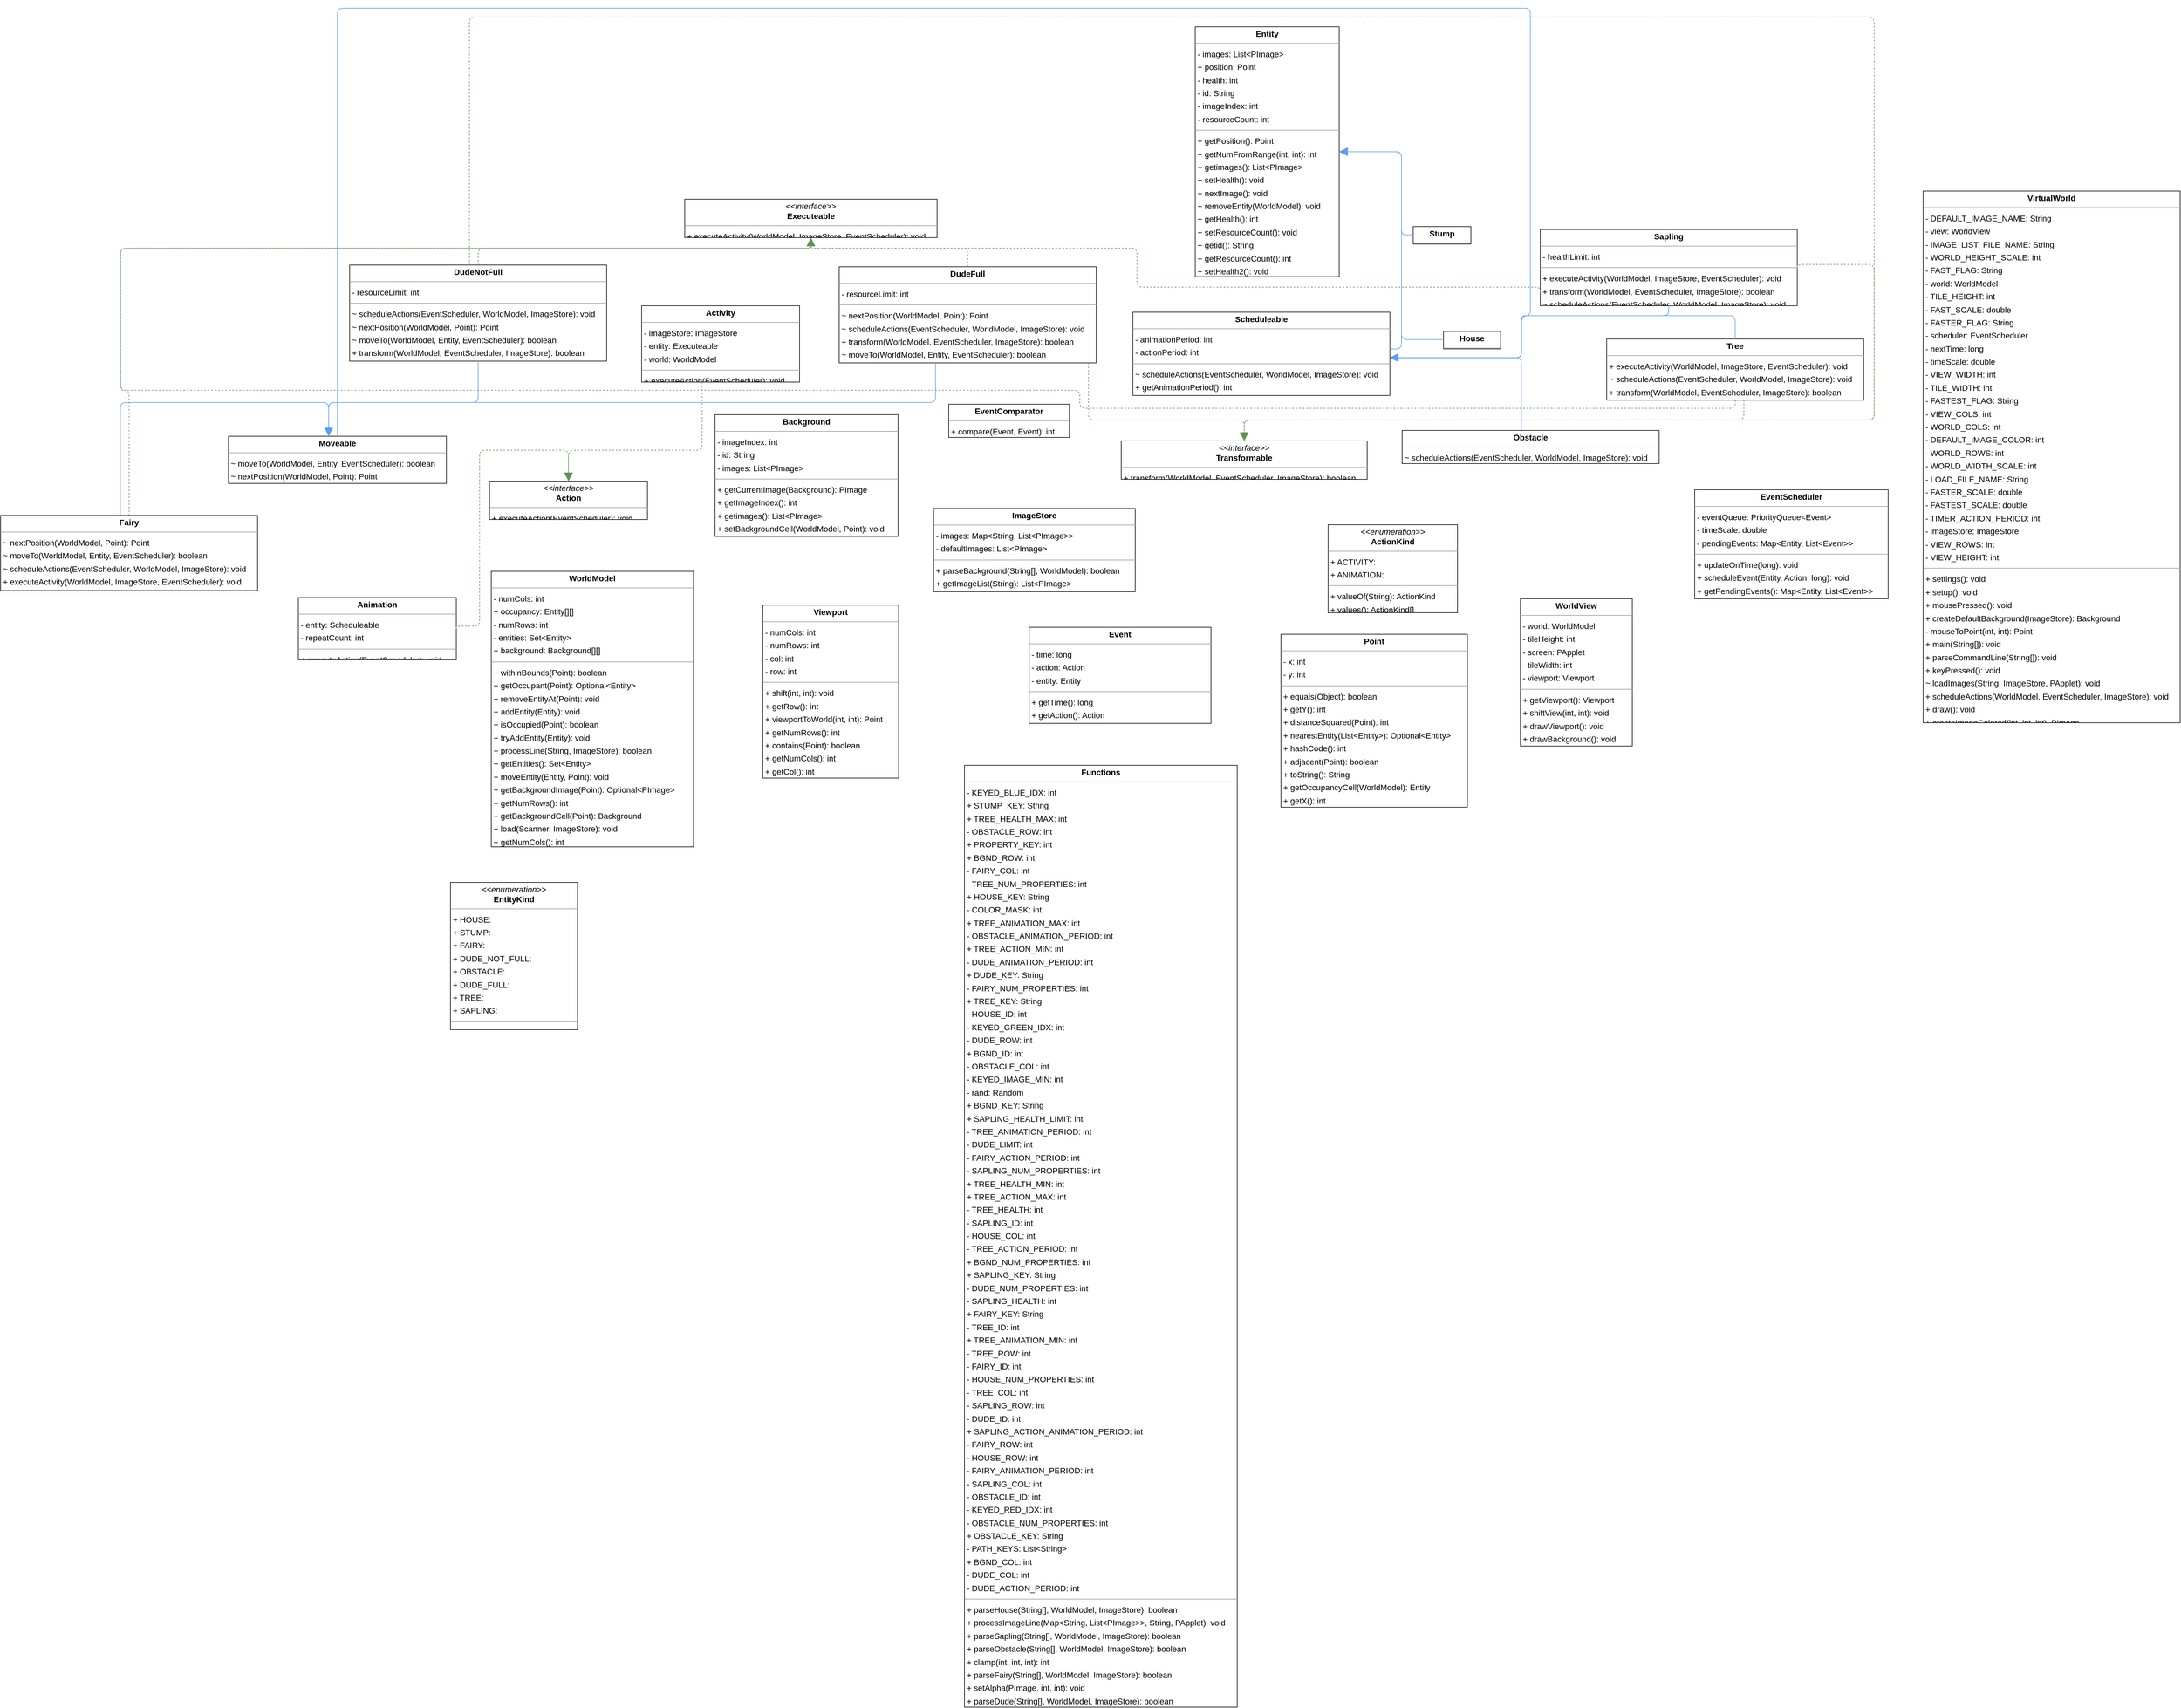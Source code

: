 <mxGraphModel dx="0" dy="0" grid="1" gridSize="10" guides="1" tooltips="1" connect="1" arrows="1" fold="1" page="0" pageScale="1" background="none" math="0" shadow="0">
  <root>
    <mxCell id="0" />
    <mxCell id="1" parent="0" />
    <mxCell id="node19" parent="1" vertex="1" value="&lt;p style=&quot;margin:0px;margin-top:4px;text-align:center;&quot;&gt;&lt;i&gt;&amp;lt;&amp;lt;interface&amp;gt;&amp;gt;&lt;/i&gt;&lt;br/&gt;&lt;b&gt;Action&lt;/b&gt;&lt;/p&gt;&lt;hr size=&quot;1&quot;/&gt;&lt;p style=&quot;margin:0 0 0 4px;line-height:1.6;&quot;&gt;+ executeAction(EventScheduler): void&lt;/p&gt;" style="verticalAlign=top;align=left;overflow=fill;fontSize=14;fontFamily=Helvetica;html=1;rounded=0;shadow=0;comic=0;labelBackgroundColor=none;strokeWidth=1;">
      <mxGeometry x="749" y="766" width="271" height="66" as="geometry" />
    </mxCell>
    <mxCell id="node6" parent="1" vertex="1" value="&lt;p style=&quot;margin:0px;margin-top:4px;text-align:center;&quot;&gt;&lt;i&gt;&amp;lt;&amp;lt;enumeration&amp;gt;&amp;gt;&lt;/i&gt;&lt;br/&gt;&lt;b&gt;ActionKind&lt;/b&gt;&lt;/p&gt;&lt;hr size=&quot;1&quot;/&gt;&lt;p style=&quot;margin:0 0 0 4px;line-height:1.6;&quot;&gt;+ ACTIVITY: &lt;br/&gt;+ ANIMATION: &lt;/p&gt;&lt;hr size=&quot;1&quot;/&gt;&lt;p style=&quot;margin:0 0 0 4px;line-height:1.6;&quot;&gt;+ valueOf(String): ActionKind&lt;br/&gt;+ values(): ActionKind[]&lt;/p&gt;" style="verticalAlign=top;align=left;overflow=fill;fontSize=14;fontFamily=Helvetica;html=1;rounded=0;shadow=0;comic=0;labelBackgroundColor=none;strokeWidth=1;">
      <mxGeometry x="2188" y="841" width="222" height="151" as="geometry" />
    </mxCell>
    <mxCell id="node24" parent="1" vertex="1" value="&lt;p style=&quot;margin:0px;margin-top:4px;text-align:center;&quot;&gt;&lt;b&gt;Activity&lt;/b&gt;&lt;/p&gt;&lt;hr size=&quot;1&quot;/&gt;&lt;p style=&quot;margin:0 0 0 4px;line-height:1.6;&quot;&gt;- imageStore: ImageStore&lt;br/&gt;- entity: Executeable&lt;br/&gt;- world: WorldModel&lt;/p&gt;&lt;hr size=&quot;1&quot;/&gt;&lt;p style=&quot;margin:0 0 0 4px;line-height:1.6;&quot;&gt;+ executeAction(EventScheduler): void&lt;/p&gt;" style="verticalAlign=top;align=left;overflow=fill;fontSize=14;fontFamily=Helvetica;html=1;rounded=0;shadow=0;comic=0;labelBackgroundColor=none;strokeWidth=1;">
      <mxGeometry x="1010" y="465" width="271" height="131" as="geometry" />
    </mxCell>
    <mxCell id="node21" parent="1" vertex="1" value="&lt;p style=&quot;margin:0px;margin-top:4px;text-align:center;&quot;&gt;&lt;b&gt;Animation&lt;/b&gt;&lt;/p&gt;&lt;hr size=&quot;1&quot;/&gt;&lt;p style=&quot;margin:0 0 0 4px;line-height:1.6;&quot;&gt;- entity: Scheduleable&lt;br/&gt;- repeatCount: int&lt;/p&gt;&lt;hr size=&quot;1&quot;/&gt;&lt;p style=&quot;margin:0 0 0 4px;line-height:1.6;&quot;&gt;+ executeAction(EventScheduler): void&lt;/p&gt;" style="verticalAlign=top;align=left;overflow=fill;fontSize=14;fontFamily=Helvetica;html=1;rounded=0;shadow=0;comic=0;labelBackgroundColor=none;strokeWidth=1;">
      <mxGeometry x="421" y="966" width="271" height="107" as="geometry" />
    </mxCell>
    <mxCell id="node2" parent="1" vertex="1" value="&lt;p style=&quot;margin:0px;margin-top:4px;text-align:center;&quot;&gt;&lt;b&gt;Background&lt;/b&gt;&lt;/p&gt;&lt;hr size=&quot;1&quot;/&gt;&lt;p style=&quot;margin:0 0 0 4px;line-height:1.6;&quot;&gt;- imageIndex: int&lt;br/&gt;- id: String&lt;br/&gt;- images: List&amp;lt;PImage&amp;gt;&lt;/p&gt;&lt;hr size=&quot;1&quot;/&gt;&lt;p style=&quot;margin:0 0 0 4px;line-height:1.6;&quot;&gt;+ getCurrentImage(Background): PImage&lt;br/&gt;+ getImageIndex(): int&lt;br/&gt;+ getimages(): List&amp;lt;PImage&amp;gt;&lt;br/&gt;+ setBackgroundCell(WorldModel, Point): void&lt;br/&gt;+ setBackground(WorldModel, Point): void&lt;/p&gt;" style="verticalAlign=top;align=left;overflow=fill;fontSize=14;fontFamily=Helvetica;html=1;rounded=0;shadow=0;comic=0;labelBackgroundColor=none;strokeWidth=1;">
      <mxGeometry x="1136" y="652" width="314" height="209" as="geometry" />
    </mxCell>
    <mxCell id="node13" parent="1" vertex="1" value="&lt;p style=&quot;margin:0px;margin-top:4px;text-align:center;&quot;&gt;&lt;b&gt;DudeFull&lt;/b&gt;&lt;/p&gt;&lt;hr size=&quot;1&quot;/&gt;&lt;p style=&quot;margin:0 0 0 4px;line-height:1.6;&quot;&gt;- resourceLimit: int&lt;/p&gt;&lt;hr size=&quot;1&quot;/&gt;&lt;p style=&quot;margin:0 0 0 4px;line-height:1.6;&quot;&gt;~ nextPosition(WorldModel, Point): Point&lt;br/&gt;~ scheduleActions(EventScheduler, WorldModel, ImageStore): void&lt;br/&gt;+ transform(WorldModel, EventScheduler, ImageStore): boolean&lt;br/&gt;~ moveTo(WorldModel, Entity, EventScheduler): boolean&lt;br/&gt;+ executeActivity(WorldModel, ImageStore, EventScheduler): void&lt;/p&gt;" style="verticalAlign=top;align=left;overflow=fill;fontSize=14;fontFamily=Helvetica;html=1;rounded=0;shadow=0;comic=0;labelBackgroundColor=none;strokeWidth=1;">
      <mxGeometry x="1349" y="398" width="441" height="165" as="geometry" />
    </mxCell>
    <mxCell id="node14" parent="1" vertex="1" value="&lt;p style=&quot;margin:0px;margin-top:4px;text-align:center;&quot;&gt;&lt;b&gt;DudeNotFull&lt;/b&gt;&lt;/p&gt;&lt;hr size=&quot;1&quot;/&gt;&lt;p style=&quot;margin:0 0 0 4px;line-height:1.6;&quot;&gt;- resourceLimit: int&lt;/p&gt;&lt;hr size=&quot;1&quot;/&gt;&lt;p style=&quot;margin:0 0 0 4px;line-height:1.6;&quot;&gt;~ scheduleActions(EventScheduler, WorldModel, ImageStore): void&lt;br/&gt;~ nextPosition(WorldModel, Point): Point&lt;br/&gt;~ moveTo(WorldModel, Entity, EventScheduler): boolean&lt;br/&gt;+ transform(WorldModel, EventScheduler, ImageStore): boolean&lt;br/&gt;+ executeActivity(WorldModel, ImageStore, EventScheduler): void&lt;/p&gt;" style="verticalAlign=top;align=left;overflow=fill;fontSize=14;fontFamily=Helvetica;html=1;rounded=0;shadow=0;comic=0;labelBackgroundColor=none;strokeWidth=1;">
      <mxGeometry x="509" y="395" width="441" height="165" as="geometry" />
    </mxCell>
    <mxCell id="node25" parent="1" vertex="1" value="&lt;p style=&quot;margin:0px;margin-top:4px;text-align:center;&quot;&gt;&lt;b&gt;Entity&lt;/b&gt;&lt;/p&gt;&lt;hr size=&quot;1&quot;/&gt;&lt;p style=&quot;margin:0 0 0 4px;line-height:1.6;&quot;&gt;- images: List&amp;lt;PImage&amp;gt;&lt;br/&gt;+ position: Point&lt;br/&gt;- health: int&lt;br/&gt;- id: String&lt;br/&gt;- imageIndex: int&lt;br/&gt;- resourceCount: int&lt;/p&gt;&lt;hr size=&quot;1&quot;/&gt;&lt;p style=&quot;margin:0 0 0 4px;line-height:1.6;&quot;&gt;+ getPosition(): Point&lt;br/&gt;+ getNumFromRange(int, int): int&lt;br/&gt;+ getimages(): List&amp;lt;PImage&amp;gt;&lt;br/&gt;+ setHealth(): void&lt;br/&gt;+ nextImage(): void&lt;br/&gt;+ removeEntity(WorldModel): void&lt;br/&gt;+ getHealth(): int&lt;br/&gt;+ setResourceCount(): void&lt;br/&gt;+ getid(): String&lt;br/&gt;+ getResourceCount(): int&lt;br/&gt;+ setHealth2(): void&lt;br/&gt;+ getCurrentImage(Entity): PImage&lt;/p&gt;" style="verticalAlign=top;align=left;overflow=fill;fontSize=14;fontFamily=Helvetica;html=1;rounded=0;shadow=0;comic=0;labelBackgroundColor=none;strokeWidth=1;">
      <mxGeometry x="1960" y="-14" width="247" height="429" as="geometry" />
    </mxCell>
    <mxCell id="node16" parent="1" vertex="1" value="&lt;p style=&quot;margin:0px;margin-top:4px;text-align:center;&quot;&gt;&lt;i&gt;&amp;lt;&amp;lt;enumeration&amp;gt;&amp;gt;&lt;/i&gt;&lt;br/&gt;&lt;b&gt;EntityKind&lt;/b&gt;&lt;/p&gt;&lt;hr size=&quot;1&quot;/&gt;&lt;p style=&quot;margin:0 0 0 4px;line-height:1.6;&quot;&gt;+ HOUSE: &lt;br/&gt;+ STUMP: &lt;br/&gt;+ FAIRY: &lt;br/&gt;+ DUDE_NOT_FULL: &lt;br/&gt;+ OBSTACLE: &lt;br/&gt;+ DUDE_FULL: &lt;br/&gt;+ TREE: &lt;br/&gt;+ SAPLING: &lt;/p&gt;&lt;hr size=&quot;1&quot;/&gt;&lt;p style=&quot;margin:0 0 0 4px;line-height:1.6;&quot;&gt;+ values(): EntityKind[]&lt;br/&gt;+ valueOf(String): EntityKind&lt;/p&gt;" style="verticalAlign=top;align=left;overflow=fill;fontSize=14;fontFamily=Helvetica;html=1;rounded=0;shadow=0;comic=0;labelBackgroundColor=none;strokeWidth=1;">
      <mxGeometry x="682" y="1455" width="218" height="253" as="geometry" />
    </mxCell>
    <mxCell id="node11" parent="1" vertex="1" value="&lt;p style=&quot;margin:0px;margin-top:4px;text-align:center;&quot;&gt;&lt;b&gt;Event&lt;/b&gt;&lt;/p&gt;&lt;hr size=&quot;1&quot;/&gt;&lt;p style=&quot;margin:0 0 0 4px;line-height:1.6;&quot;&gt;- time: long&lt;br/&gt;- action: Action&lt;br/&gt;- entity: Entity&lt;/p&gt;&lt;hr size=&quot;1&quot;/&gt;&lt;p style=&quot;margin:0 0 0 4px;line-height:1.6;&quot;&gt;+ getTime(): long&lt;br/&gt;+ getAction(): Action&lt;br/&gt;+ removePendingEvent(EventScheduler): void&lt;/p&gt;" style="verticalAlign=top;align=left;overflow=fill;fontSize=14;fontFamily=Helvetica;html=1;rounded=0;shadow=0;comic=0;labelBackgroundColor=none;strokeWidth=1;">
      <mxGeometry x="1675" y="1017" width="312" height="165" as="geometry" />
    </mxCell>
    <mxCell id="node26" parent="1" vertex="1" value="&lt;p style=&quot;margin:0px;margin-top:4px;text-align:center;&quot;&gt;&lt;b&gt;EventComparator&lt;/b&gt;&lt;/p&gt;&lt;hr size=&quot;1&quot;/&gt;&lt;p style=&quot;margin:0 0 0 4px;line-height:1.6;&quot;&gt;+ compare(Event, Event): int&lt;/p&gt;" style="verticalAlign=top;align=left;overflow=fill;fontSize=14;fontFamily=Helvetica;html=1;rounded=0;shadow=0;comic=0;labelBackgroundColor=none;strokeWidth=1;">
      <mxGeometry x="1537" y="634" width="207" height="57" as="geometry" />
    </mxCell>
    <mxCell id="node15" parent="1" vertex="1" value="&lt;p style=&quot;margin:0px;margin-top:4px;text-align:center;&quot;&gt;&lt;b&gt;EventScheduler&lt;/b&gt;&lt;/p&gt;&lt;hr size=&quot;1&quot;/&gt;&lt;p style=&quot;margin:0 0 0 4px;line-height:1.6;&quot;&gt;- eventQueue: PriorityQueue&amp;lt;Event&amp;gt;&lt;br/&gt;- timeScale: double&lt;br/&gt;- pendingEvents: Map&amp;lt;Entity, List&amp;lt;Event&amp;gt;&amp;gt;&lt;/p&gt;&lt;hr size=&quot;1&quot;/&gt;&lt;p style=&quot;margin:0 0 0 4px;line-height:1.6;&quot;&gt;+ updateOnTime(long): void&lt;br/&gt;+ scheduleEvent(Entity, Action, long): void&lt;br/&gt;+ getPendingEvents(): Map&amp;lt;Entity, List&amp;lt;Event&amp;gt;&amp;gt;&lt;br/&gt;+ unscheduleAllEvents(Entity): void&lt;/p&gt;" style="verticalAlign=top;align=left;overflow=fill;fontSize=14;fontFamily=Helvetica;html=1;rounded=0;shadow=0;comic=0;labelBackgroundColor=none;strokeWidth=1;">
      <mxGeometry x="2817" y="781" width="332" height="187" as="geometry" />
    </mxCell>
    <mxCell id="node5" parent="1" vertex="1" value="&lt;p style=&quot;margin:0px;margin-top:4px;text-align:center;&quot;&gt;&lt;i&gt;&amp;lt;&amp;lt;interface&amp;gt;&amp;gt;&lt;/i&gt;&lt;br/&gt;&lt;b&gt;Executeable&lt;/b&gt;&lt;/p&gt;&lt;hr size=&quot;1&quot;/&gt;&lt;p style=&quot;margin:0 0 0 4px;line-height:1.6;&quot;&gt;+ executeActivity(WorldModel, ImageStore, EventScheduler): void&lt;/p&gt;" style="verticalAlign=top;align=left;overflow=fill;fontSize=14;fontFamily=Helvetica;html=1;rounded=0;shadow=0;comic=0;labelBackgroundColor=none;strokeWidth=1;">
      <mxGeometry x="1084" y="282" width="433" height="66" as="geometry" />
    </mxCell>
    <mxCell id="node1" parent="1" vertex="1" value="&lt;p style=&quot;margin:0px;margin-top:4px;text-align:center;&quot;&gt;&lt;b&gt;Fairy&lt;/b&gt;&lt;/p&gt;&lt;hr size=&quot;1&quot;/&gt;&lt;p style=&quot;margin:0 0 0 4px;line-height:1.6;&quot;&gt;~ nextPosition(WorldModel, Point): Point&lt;br/&gt;~ moveTo(WorldModel, Entity, EventScheduler): boolean&lt;br/&gt;~ scheduleActions(EventScheduler, WorldModel, ImageStore): void&lt;br/&gt;+ executeActivity(WorldModel, ImageStore, EventScheduler): void&lt;/p&gt;" style="verticalAlign=top;align=left;overflow=fill;fontSize=14;fontFamily=Helvetica;html=1;rounded=0;shadow=0;comic=0;labelBackgroundColor=none;strokeWidth=1;">
      <mxGeometry x="-90" y="825" width="441" height="129" as="geometry" />
    </mxCell>
    <mxCell id="node23" parent="1" vertex="1" value="&lt;p style=&quot;margin:0px;margin-top:4px;text-align:center;&quot;&gt;&lt;b&gt;Functions&lt;/b&gt;&lt;/p&gt;&lt;hr size=&quot;1&quot;/&gt;&lt;p style=&quot;margin:0 0 0 4px;line-height:1.6;&quot;&gt;- KEYED_BLUE_IDX: int&lt;br/&gt;+ STUMP_KEY: String&lt;br/&gt;+ TREE_HEALTH_MAX: int&lt;br/&gt;- OBSTACLE_ROW: int&lt;br/&gt;+ PROPERTY_KEY: int&lt;br/&gt;+ BGND_ROW: int&lt;br/&gt;- FAIRY_COL: int&lt;br/&gt;- TREE_NUM_PROPERTIES: int&lt;br/&gt;+ HOUSE_KEY: String&lt;br/&gt;- COLOR_MASK: int&lt;br/&gt;+ TREE_ANIMATION_MAX: int&lt;br/&gt;- OBSTACLE_ANIMATION_PERIOD: int&lt;br/&gt;+ TREE_ACTION_MIN: int&lt;br/&gt;- DUDE_ANIMATION_PERIOD: int&lt;br/&gt;+ DUDE_KEY: String&lt;br/&gt;- FAIRY_NUM_PROPERTIES: int&lt;br/&gt;+ TREE_KEY: String&lt;br/&gt;- HOUSE_ID: int&lt;br/&gt;- KEYED_GREEN_IDX: int&lt;br/&gt;- DUDE_ROW: int&lt;br/&gt;+ BGND_ID: int&lt;br/&gt;- OBSTACLE_COL: int&lt;br/&gt;- KEYED_IMAGE_MIN: int&lt;br/&gt;- rand: Random&lt;br/&gt;+ BGND_KEY: String&lt;br/&gt;+ SAPLING_HEALTH_LIMIT: int&lt;br/&gt;- TREE_ANIMATION_PERIOD: int&lt;br/&gt;- DUDE_LIMIT: int&lt;br/&gt;- FAIRY_ACTION_PERIOD: int&lt;br/&gt;- SAPLING_NUM_PROPERTIES: int&lt;br/&gt;+ TREE_HEALTH_MIN: int&lt;br/&gt;+ TREE_ACTION_MAX: int&lt;br/&gt;- TREE_HEALTH: int&lt;br/&gt;- SAPLING_ID: int&lt;br/&gt;- HOUSE_COL: int&lt;br/&gt;- TREE_ACTION_PERIOD: int&lt;br/&gt;+ BGND_NUM_PROPERTIES: int&lt;br/&gt;+ SAPLING_KEY: String&lt;br/&gt;- DUDE_NUM_PROPERTIES: int&lt;br/&gt;- SAPLING_HEALTH: int&lt;br/&gt;+ FAIRY_KEY: String&lt;br/&gt;- TREE_ID: int&lt;br/&gt;+ TREE_ANIMATION_MIN: int&lt;br/&gt;- TREE_ROW: int&lt;br/&gt;- FAIRY_ID: int&lt;br/&gt;- HOUSE_NUM_PROPERTIES: int&lt;br/&gt;- TREE_COL: int&lt;br/&gt;- SAPLING_ROW: int&lt;br/&gt;- DUDE_ID: int&lt;br/&gt;+ SAPLING_ACTION_ANIMATION_PERIOD: int&lt;br/&gt;- FAIRY_ROW: int&lt;br/&gt;- HOUSE_ROW: int&lt;br/&gt;- FAIRY_ANIMATION_PERIOD: int&lt;br/&gt;- SAPLING_COL: int&lt;br/&gt;- OBSTACLE_ID: int&lt;br/&gt;- KEYED_RED_IDX: int&lt;br/&gt;- OBSTACLE_NUM_PROPERTIES: int&lt;br/&gt;+ OBSTACLE_KEY: String&lt;br/&gt;- PATH_KEYS: List&amp;lt;String&amp;gt;&lt;br/&gt;+ BGND_COL: int&lt;br/&gt;- DUDE_COL: int&lt;br/&gt;- DUDE_ACTION_PERIOD: int&lt;/p&gt;&lt;hr size=&quot;1&quot;/&gt;&lt;p style=&quot;margin:0 0 0 4px;line-height:1.6;&quot;&gt;+ parseHouse(String[], WorldModel, ImageStore): boolean&lt;br/&gt;+ processImageLine(Map&amp;lt;String, List&amp;lt;PImage&amp;gt;&amp;gt;, String, PApplet): void&lt;br/&gt;+ parseSapling(String[], WorldModel, ImageStore): boolean&lt;br/&gt;+ parseObstacle(String[], WorldModel, ImageStore): boolean&lt;br/&gt;+ clamp(int, int, int): int&lt;br/&gt;+ parseFairy(String[], WorldModel, ImageStore): boolean&lt;br/&gt;+ setAlpha(PImage, int, int): void&lt;br/&gt;+ parseDude(String[], WorldModel, ImageStore): boolean&lt;br/&gt;+ getImages(Map&amp;lt;String, List&amp;lt;PImage&amp;gt;&amp;gt;, String): List&amp;lt;PImage&amp;gt;&lt;br/&gt;+ parseTree(String[], WorldModel, ImageStore): boolean&lt;/p&gt;" style="verticalAlign=top;align=left;overflow=fill;fontSize=14;fontFamily=Helvetica;html=1;rounded=0;shadow=0;comic=0;labelBackgroundColor=none;strokeWidth=1;">
      <mxGeometry x="1564" y="1254" width="468" height="1617" as="geometry" />
    </mxCell>
    <mxCell id="node9" parent="1" vertex="1" value="&lt;p style=&quot;margin:0px;margin-top:4px;text-align:center;&quot;&gt;&lt;b&gt;House&lt;/b&gt;&lt;/p&gt;&lt;hr size=&quot;1&quot;/&gt;" style="verticalAlign=top;align=left;overflow=fill;fontSize=14;fontFamily=Helvetica;html=1;rounded=0;shadow=0;comic=0;labelBackgroundColor=none;strokeWidth=1;">
      <mxGeometry x="2386" y="509" width="98" height="30" as="geometry" />
    </mxCell>
    <mxCell id="node3" parent="1" vertex="1" value="&lt;p style=&quot;margin:0px;margin-top:4px;text-align:center;&quot;&gt;&lt;b&gt;ImageStore&lt;/b&gt;&lt;/p&gt;&lt;hr size=&quot;1&quot;/&gt;&lt;p style=&quot;margin:0 0 0 4px;line-height:1.6;&quot;&gt;- images: Map&amp;lt;String, List&amp;lt;PImage&amp;gt;&amp;gt;&lt;br/&gt;- defaultImages: List&amp;lt;PImage&amp;gt;&lt;/p&gt;&lt;hr size=&quot;1&quot;/&gt;&lt;p style=&quot;margin:0 0 0 4px;line-height:1.6;&quot;&gt;+ parseBackground(String[], WorldModel): boolean&lt;br/&gt;+ getImageList(String): List&amp;lt;PImage&amp;gt;&lt;br/&gt;+ loadImages(Scanner, PApplet): void&lt;/p&gt;" style="verticalAlign=top;align=left;overflow=fill;fontSize=14;fontFamily=Helvetica;html=1;rounded=0;shadow=0;comic=0;labelBackgroundColor=none;strokeWidth=1;">
      <mxGeometry x="1511" y="813" width="346" height="143" as="geometry" />
    </mxCell>
    <mxCell id="node18" parent="1" vertex="1" value="&lt;p style=&quot;margin:0px;margin-top:4px;text-align:center;&quot;&gt;&lt;b&gt;Moveable&lt;/b&gt;&lt;/p&gt;&lt;hr size=&quot;1&quot;/&gt;&lt;p style=&quot;margin:0 0 0 4px;line-height:1.6;&quot;&gt;~ moveTo(WorldModel, Entity, EventScheduler): boolean&lt;br/&gt;~ nextPosition(WorldModel, Point): Point&lt;/p&gt;" style="verticalAlign=top;align=left;overflow=fill;fontSize=14;fontFamily=Helvetica;html=1;rounded=0;shadow=0;comic=0;labelBackgroundColor=none;strokeWidth=1;">
      <mxGeometry x="301" y="689" width="374" height="81" as="geometry" />
    </mxCell>
    <mxCell id="node0" parent="1" vertex="1" value="&lt;p style=&quot;margin:0px;margin-top:4px;text-align:center;&quot;&gt;&lt;b&gt;Obstacle&lt;/b&gt;&lt;/p&gt;&lt;hr size=&quot;1&quot;/&gt;&lt;p style=&quot;margin:0 0 0 4px;line-height:1.6;&quot;&gt;~ scheduleActions(EventScheduler, WorldModel, ImageStore): void&lt;/p&gt;" style="verticalAlign=top;align=left;overflow=fill;fontSize=14;fontFamily=Helvetica;html=1;rounded=0;shadow=0;comic=0;labelBackgroundColor=none;strokeWidth=1;">
      <mxGeometry x="2315" y="679" width="441" height="57" as="geometry" />
    </mxCell>
    <mxCell id="node4" parent="1" vertex="1" value="&lt;p style=&quot;margin:0px;margin-top:4px;text-align:center;&quot;&gt;&lt;b&gt;Point&lt;/b&gt;&lt;/p&gt;&lt;hr size=&quot;1&quot;/&gt;&lt;p style=&quot;margin:0 0 0 4px;line-height:1.6;&quot;&gt;- x: int&lt;br/&gt;- y: int&lt;/p&gt;&lt;hr size=&quot;1&quot;/&gt;&lt;p style=&quot;margin:0 0 0 4px;line-height:1.6;&quot;&gt;+ equals(Object): boolean&lt;br/&gt;+ getY(): int&lt;br/&gt;+ distanceSquared(Point): int&lt;br/&gt;+ nearestEntity(List&amp;lt;Entity&amp;gt;): Optional&amp;lt;Entity&amp;gt;&lt;br/&gt;+ hashCode(): int&lt;br/&gt;+ adjacent(Point): boolean&lt;br/&gt;+ toString(): String&lt;br/&gt;+ getOccupancyCell(WorldModel): Entity&lt;br/&gt;+ getX(): int&lt;br/&gt;+ setOccupancyCell(WorldModel, Entity): void&lt;/p&gt;" style="verticalAlign=top;align=left;overflow=fill;fontSize=14;fontFamily=Helvetica;html=1;rounded=0;shadow=0;comic=0;labelBackgroundColor=none;strokeWidth=1;">
      <mxGeometry x="2107" y="1029" width="320" height="297" as="geometry" />
    </mxCell>
    <mxCell id="node10" parent="1" vertex="1" value="&lt;p style=&quot;margin:0px;margin-top:4px;text-align:center;&quot;&gt;&lt;b&gt;Sapling&lt;/b&gt;&lt;/p&gt;&lt;hr size=&quot;1&quot;/&gt;&lt;p style=&quot;margin:0 0 0 4px;line-height:1.6;&quot;&gt;- healthLimit: int&lt;/p&gt;&lt;hr size=&quot;1&quot;/&gt;&lt;p style=&quot;margin:0 0 0 4px;line-height:1.6;&quot;&gt;+ executeActivity(WorldModel, ImageStore, EventScheduler): void&lt;br/&gt;+ transform(WorldModel, EventScheduler, ImageStore): boolean&lt;br/&gt;~ scheduleActions(EventScheduler, WorldModel, ImageStore): void&lt;/p&gt;" style="verticalAlign=top;align=left;overflow=fill;fontSize=14;fontFamily=Helvetica;html=1;rounded=0;shadow=0;comic=0;labelBackgroundColor=none;strokeWidth=1;">
      <mxGeometry x="2552" y="334" width="441" height="131" as="geometry" />
    </mxCell>
    <mxCell id="node12" parent="1" vertex="1" value="&lt;p style=&quot;margin:0px;margin-top:4px;text-align:center;&quot;&gt;&lt;b&gt;Scheduleable&lt;/b&gt;&lt;/p&gt;&lt;hr size=&quot;1&quot;/&gt;&lt;p style=&quot;margin:0 0 0 4px;line-height:1.6;&quot;&gt;- animationPeriod: int&lt;br/&gt;- actionPeriod: int&lt;/p&gt;&lt;hr size=&quot;1&quot;/&gt;&lt;p style=&quot;margin:0 0 0 4px;line-height:1.6;&quot;&gt;~ scheduleActions(EventScheduler, WorldModel, ImageStore): void&lt;br/&gt;+ getAnimationPeriod(): int&lt;br/&gt;+ getActionPeriod(): int&lt;/p&gt;" style="verticalAlign=top;align=left;overflow=fill;fontSize=14;fontFamily=Helvetica;html=1;rounded=0;shadow=0;comic=0;labelBackgroundColor=none;strokeWidth=1;">
      <mxGeometry x="1853" y="476" width="441" height="143" as="geometry" />
    </mxCell>
    <mxCell id="node8" parent="1" vertex="1" value="&lt;p style=&quot;margin:0px;margin-top:4px;text-align:center;&quot;&gt;&lt;b&gt;Stump&lt;/b&gt;&lt;/p&gt;&lt;hr size=&quot;1&quot;/&gt;" style="verticalAlign=top;align=left;overflow=fill;fontSize=14;fontFamily=Helvetica;html=1;rounded=0;shadow=0;comic=0;labelBackgroundColor=none;strokeWidth=1;">
      <mxGeometry x="2334" y="329" width="99" height="30" as="geometry" />
    </mxCell>
    <mxCell id="node7" parent="1" vertex="1" value="&lt;p style=&quot;margin:0px;margin-top:4px;text-align:center;&quot;&gt;&lt;i&gt;&amp;lt;&amp;lt;interface&amp;gt;&amp;gt;&lt;/i&gt;&lt;br/&gt;&lt;b&gt;Transformable&lt;/b&gt;&lt;/p&gt;&lt;hr size=&quot;1&quot;/&gt;&lt;p style=&quot;margin:0 0 0 4px;line-height:1.6;&quot;&gt;+ transform(WorldModel, EventScheduler, ImageStore): boolean&lt;/p&gt;" style="verticalAlign=top;align=left;overflow=fill;fontSize=14;fontFamily=Helvetica;html=1;rounded=0;shadow=0;comic=0;labelBackgroundColor=none;strokeWidth=1;">
      <mxGeometry x="1833" y="697" width="422" height="66" as="geometry" />
    </mxCell>
    <mxCell id="node22" parent="1" vertex="1" value="&lt;p style=&quot;margin:0px;margin-top:4px;text-align:center;&quot;&gt;&lt;b&gt;Tree&lt;/b&gt;&lt;/p&gt;&lt;hr size=&quot;1&quot;/&gt;&lt;p style=&quot;margin:0 0 0 4px;line-height:1.6;&quot;&gt;+ executeActivity(WorldModel, ImageStore, EventScheduler): void&lt;br/&gt;~ scheduleActions(EventScheduler, WorldModel, ImageStore): void&lt;br/&gt;+ transform(WorldModel, EventScheduler, ImageStore): boolean&lt;/p&gt;" style="verticalAlign=top;align=left;overflow=fill;fontSize=14;fontFamily=Helvetica;html=1;rounded=0;shadow=0;comic=0;labelBackgroundColor=none;strokeWidth=1;">
      <mxGeometry x="2666" y="522" width="441" height="105" as="geometry" />
    </mxCell>
    <mxCell id="node28" parent="1" vertex="1" value="&lt;p style=&quot;margin:0px;margin-top:4px;text-align:center;&quot;&gt;&lt;b&gt;Viewport&lt;/b&gt;&lt;/p&gt;&lt;hr size=&quot;1&quot;/&gt;&lt;p style=&quot;margin:0 0 0 4px;line-height:1.6;&quot;&gt;- numCols: int&lt;br/&gt;- numRows: int&lt;br/&gt;- col: int&lt;br/&gt;- row: int&lt;/p&gt;&lt;hr size=&quot;1&quot;/&gt;&lt;p style=&quot;margin:0 0 0 4px;line-height:1.6;&quot;&gt;+ shift(int, int): void&lt;br/&gt;+ getRow(): int&lt;br/&gt;+ viewportToWorld(int, int): Point&lt;br/&gt;+ getNumRows(): int&lt;br/&gt;+ contains(Point): boolean&lt;br/&gt;+ getNumCols(): int&lt;br/&gt;+ getCol(): int&lt;br/&gt;+ worldToViewport(int, int): Point&lt;/p&gt;" style="verticalAlign=top;align=left;overflow=fill;fontSize=14;fontFamily=Helvetica;html=1;rounded=0;shadow=0;comic=0;labelBackgroundColor=none;strokeWidth=1;">
      <mxGeometry x="1218" y="979" width="233" height="297" as="geometry" />
    </mxCell>
    <mxCell id="node17" parent="1" vertex="1" value="&lt;p style=&quot;margin:0px;margin-top:4px;text-align:center;&quot;&gt;&lt;b&gt;VirtualWorld&lt;/b&gt;&lt;/p&gt;&lt;hr size=&quot;1&quot;/&gt;&lt;p style=&quot;margin:0 0 0 4px;line-height:1.6;&quot;&gt;- DEFAULT_IMAGE_NAME: String&lt;br/&gt;- view: WorldView&lt;br/&gt;- IMAGE_LIST_FILE_NAME: String&lt;br/&gt;- WORLD_HEIGHT_SCALE: int&lt;br/&gt;- FAST_FLAG: String&lt;br/&gt;- world: WorldModel&lt;br/&gt;- TILE_HEIGHT: int&lt;br/&gt;- FAST_SCALE: double&lt;br/&gt;- FASTER_FLAG: String&lt;br/&gt;- scheduler: EventScheduler&lt;br/&gt;- nextTime: long&lt;br/&gt;- timeScale: double&lt;br/&gt;- VIEW_WIDTH: int&lt;br/&gt;- TILE_WIDTH: int&lt;br/&gt;- FASTEST_FLAG: String&lt;br/&gt;- VIEW_COLS: int&lt;br/&gt;- WORLD_COLS: int&lt;br/&gt;- DEFAULT_IMAGE_COLOR: int&lt;br/&gt;- WORLD_ROWS: int&lt;br/&gt;- WORLD_WIDTH_SCALE: int&lt;br/&gt;- LOAD_FILE_NAME: String&lt;br/&gt;- FASTER_SCALE: double&lt;br/&gt;- FASTEST_SCALE: double&lt;br/&gt;- TIMER_ACTION_PERIOD: int&lt;br/&gt;- imageStore: ImageStore&lt;br/&gt;- VIEW_ROWS: int&lt;br/&gt;- VIEW_HEIGHT: int&lt;/p&gt;&lt;hr size=&quot;1&quot;/&gt;&lt;p style=&quot;margin:0 0 0 4px;line-height:1.6;&quot;&gt;+ settings(): void&lt;br/&gt;+ setup(): void&lt;br/&gt;+ mousePressed(): void&lt;br/&gt;+ createDefaultBackground(ImageStore): Background&lt;br/&gt;- mouseToPoint(int, int): Point&lt;br/&gt;+ main(String[]): void&lt;br/&gt;+ parseCommandLine(String[]): void&lt;br/&gt;+ keyPressed(): void&lt;br/&gt;~ loadImages(String, ImageStore, PApplet): void&lt;br/&gt;+ scheduleActions(WorldModel, EventScheduler, ImageStore): void&lt;br/&gt;+ draw(): void&lt;br/&gt;+ createImageColored(int, int, int): PImage&lt;br/&gt;+ loadWorld(WorldModel, String, ImageStore): void&lt;/p&gt;" style="verticalAlign=top;align=left;overflow=fill;fontSize=14;fontFamily=Helvetica;html=1;rounded=0;shadow=0;comic=0;labelBackgroundColor=none;strokeWidth=1;">
      <mxGeometry x="3209" y="268" width="441" height="913" as="geometry" />
    </mxCell>
    <mxCell id="node20" parent="1" vertex="1" value="&lt;p style=&quot;margin:0px;margin-top:4px;text-align:center;&quot;&gt;&lt;b&gt;WorldModel&lt;/b&gt;&lt;/p&gt;&lt;hr size=&quot;1&quot;/&gt;&lt;p style=&quot;margin:0 0 0 4px;line-height:1.6;&quot;&gt;- numCols: int&lt;br/&gt;+ occupancy: Entity[][]&lt;br/&gt;- numRows: int&lt;br/&gt;- entities: Set&amp;lt;Entity&amp;gt;&lt;br/&gt;+ background: Background[][]&lt;/p&gt;&lt;hr size=&quot;1&quot;/&gt;&lt;p style=&quot;margin:0 0 0 4px;line-height:1.6;&quot;&gt;+ withinBounds(Point): boolean&lt;br/&gt;+ getOccupant(Point): Optional&amp;lt;Entity&amp;gt;&lt;br/&gt;+ removeEntityAt(Point): void&lt;br/&gt;+ addEntity(Entity): void&lt;br/&gt;+ isOccupied(Point): boolean&lt;br/&gt;+ tryAddEntity(Entity): void&lt;br/&gt;+ processLine(String, ImageStore): boolean&lt;br/&gt;+ getEntities(): Set&amp;lt;Entity&amp;gt;&lt;br/&gt;+ moveEntity(Entity, Point): void&lt;br/&gt;+ getBackgroundImage(Point): Optional&amp;lt;PImage&amp;gt;&lt;br/&gt;+ getNumRows(): int&lt;br/&gt;+ getBackgroundCell(Point): Background&lt;br/&gt;+ load(Scanner, ImageStore): void&lt;br/&gt;+ getNumCols(): int&lt;br/&gt;+ findNearest(Point, List&amp;lt;Class&amp;gt;): Optional&amp;lt;Entity&amp;gt;&lt;/p&gt;" style="verticalAlign=top;align=left;overflow=fill;fontSize=14;fontFamily=Helvetica;html=1;rounded=0;shadow=0;comic=0;labelBackgroundColor=none;strokeWidth=1;">
      <mxGeometry x="752" y="921" width="347" height="473" as="geometry" />
    </mxCell>
    <mxCell id="node27" parent="1" vertex="1" value="&lt;p style=&quot;margin:0px;margin-top:4px;text-align:center;&quot;&gt;&lt;b&gt;WorldView&lt;/b&gt;&lt;/p&gt;&lt;hr size=&quot;1&quot;/&gt;&lt;p style=&quot;margin:0 0 0 4px;line-height:1.6;&quot;&gt;- world: WorldModel&lt;br/&gt;- tileHeight: int&lt;br/&gt;- screen: PApplet&lt;br/&gt;- tileWidth: int&lt;br/&gt;- viewport: Viewport&lt;/p&gt;&lt;hr size=&quot;1&quot;/&gt;&lt;p style=&quot;margin:0 0 0 4px;line-height:1.6;&quot;&gt;+ getViewport(): Viewport&lt;br/&gt;+ shiftView(int, int): void&lt;br/&gt;+ drawViewport(): void&lt;br/&gt;+ drawBackground(): void&lt;br/&gt;+ drawEntities(): void&lt;/p&gt;" style="verticalAlign=top;align=left;overflow=fill;fontSize=14;fontFamily=Helvetica;html=1;rounded=0;shadow=0;comic=0;labelBackgroundColor=none;strokeWidth=1;">
      <mxGeometry x="2518" y="968" width="192" height="253" as="geometry" />
    </mxCell>
    <mxCell id="edge6" edge="1" value="" parent="1" source="node24" target="node19" style="html=1;rounded=1;edgeStyle=orthogonalEdgeStyle;dashed=1;startArrow=none;endArrow=block;endSize=12;strokeColor=#609350;exitX=0.383;exitY=1.000;exitDx=0;exitDy=0;entryX=0.500;entryY=0.000;entryDx=0;entryDy=0;">
      <mxGeometry width="50" height="50" relative="1" as="geometry">
        <Array as="points">
          <mxPoint x="1114" y="713" />
          <mxPoint x="885" y="713" />
        </Array>
      </mxGeometry>
    </mxCell>
    <mxCell id="edge13" edge="1" value="" parent="1" source="node21" target="node19" style="html=1;rounded=1;edgeStyle=orthogonalEdgeStyle;dashed=1;startArrow=none;endArrow=block;endSize=12;strokeColor=#609350;exitX=1.000;exitY=0.500;exitDx=0;exitDy=0;entryX=0.500;entryY=0.000;entryDx=0;entryDy=0;">
      <mxGeometry width="50" height="50" relative="1" as="geometry">
        <Array as="points">
          <mxPoint x="732" y="1015" />
          <mxPoint x="732" y="713" />
          <mxPoint x="885" y="713" />
        </Array>
      </mxGeometry>
    </mxCell>
    <mxCell id="edge20" edge="1" value="" parent="1" source="node13" target="node5" style="html=1;rounded=1;edgeStyle=orthogonalEdgeStyle;dashed=1;startArrow=none;endArrow=block;endSize=12;strokeColor=#609350;exitX=0.500;exitY=0.000;exitDx=0;exitDy=0;entryX=0.500;entryY=1.000;entryDx=0;entryDy=0;">
      <mxGeometry width="50" height="50" relative="1" as="geometry">
        <Array as="points">
          <mxPoint x="1570" y="366" />
          <mxPoint x="1301" y="366" />
        </Array>
      </mxGeometry>
    </mxCell>
    <mxCell id="edge14" edge="1" value="" parent="1" source="node13" target="node18" style="html=1;rounded=1;edgeStyle=orthogonalEdgeStyle;dashed=0;startArrow=none;endArrow=block;endSize=12;strokeColor=#589df6;exitX=0.375;exitY=1.000;exitDx=0;exitDy=0;entryX=0.460;entryY=0.000;entryDx=0;entryDy=0;">
      <mxGeometry width="50" height="50" relative="1" as="geometry">
        <Array as="points">
          <mxPoint x="1515" y="631" />
          <mxPoint x="473" y="631" />
        </Array>
      </mxGeometry>
    </mxCell>
    <mxCell id="edge10" edge="1" value="" parent="1" source="node13" target="node7" style="html=1;rounded=1;edgeStyle=orthogonalEdgeStyle;dashed=1;startArrow=none;endArrow=block;endSize=12;strokeColor=#609350;exitX=0.970;exitY=1.000;exitDx=0;exitDy=0;entryX=0.500;entryY=0.001;entryDx=0;entryDy=0;">
      <mxGeometry width="50" height="50" relative="1" as="geometry">
        <Array as="points">
          <mxPoint x="1777" y="661" />
          <mxPoint x="2044" y="661" />
        </Array>
      </mxGeometry>
    </mxCell>
    <mxCell id="edge5" edge="1" value="" parent="1" source="node14" target="node5" style="html=1;rounded=1;edgeStyle=orthogonalEdgeStyle;dashed=1;startArrow=none;endArrow=block;endSize=12;strokeColor=#609350;exitX=0.500;exitY=0.000;exitDx=0;exitDy=0;entryX=0.500;entryY=1.000;entryDx=0;entryDy=0;">
      <mxGeometry width="50" height="50" relative="1" as="geometry">
        <Array as="points">
          <mxPoint x="729" y="366" />
          <mxPoint x="1301" y="366" />
        </Array>
      </mxGeometry>
    </mxCell>
    <mxCell id="edge8" edge="1" value="" parent="1" source="node14" target="node18" style="html=1;rounded=1;edgeStyle=orthogonalEdgeStyle;dashed=0;startArrow=none;endArrow=block;endSize=12;strokeColor=#589df6;exitX=0.500;exitY=1.000;exitDx=0;exitDy=0;entryX=0.460;entryY=0.000;entryDx=0;entryDy=0;">
      <mxGeometry width="50" height="50" relative="1" as="geometry">
        <Array as="points">
          <mxPoint x="729" y="631" />
          <mxPoint x="473" y="631" />
        </Array>
      </mxGeometry>
    </mxCell>
    <mxCell id="edge0" edge="1" value="" parent="1" source="node14" target="node7" style="html=1;rounded=1;edgeStyle=orthogonalEdgeStyle;dashed=1;startArrow=none;endArrow=block;endSize=12;strokeColor=#609350;exitX=0.466;exitY=0.000;exitDx=0;exitDy=0;entryX=0.500;entryY=0.001;entryDx=0;entryDy=0;">
      <mxGeometry width="50" height="50" relative="1" as="geometry">
        <Array as="points">
          <mxPoint x="714" y="-31" />
          <mxPoint x="3125" y="-31" />
          <mxPoint x="3125" y="661" />
          <mxPoint x="2044" y="661" />
        </Array>
      </mxGeometry>
    </mxCell>
    <mxCell id="edge12" edge="1" value="" parent="1" source="node1" target="node5" style="html=1;rounded=1;edgeStyle=orthogonalEdgeStyle;dashed=1;startArrow=none;endArrow=block;endSize=12;strokeColor=#609350;exitX=0.500;exitY=0.000;exitDx=0;exitDy=0;entryX=0.500;entryY=1.000;entryDx=0;entryDy=0;">
      <mxGeometry width="50" height="50" relative="1" as="geometry">
        <Array as="points">
          <mxPoint x="131" y="610" />
          <mxPoint x="116" y="610" />
          <mxPoint x="116" y="366" />
          <mxPoint x="1301" y="366" />
        </Array>
      </mxGeometry>
    </mxCell>
    <mxCell id="edge18" edge="1" value="" parent="1" source="node1" target="node18" style="html=1;rounded=1;edgeStyle=orthogonalEdgeStyle;dashed=0;startArrow=none;endArrow=block;endSize=12;strokeColor=#589df6;exitX=0.466;exitY=0.000;exitDx=0;exitDy=0;entryX=0.460;entryY=0.000;entryDx=0;entryDy=0;">
      <mxGeometry width="50" height="50" relative="1" as="geometry">
        <Array as="points">
          <mxPoint x="116" y="631" />
          <mxPoint x="473" y="631" />
        </Array>
      </mxGeometry>
    </mxCell>
    <mxCell id="edge16" edge="1" value="" parent="1" source="node9" target="node25" style="html=1;rounded=1;edgeStyle=orthogonalEdgeStyle;dashed=0;startArrow=none;endArrow=block;endSize=12;strokeColor=#589df6;exitX=0.000;exitY=0.500;exitDx=0;exitDy=0;entryX=1.000;entryY=0.500;entryDx=0;entryDy=0;">
      <mxGeometry width="50" height="50" relative="1" as="geometry">
        <Array as="points">
          <mxPoint x="2314" y="523" />
          <mxPoint x="2314" y="201" />
        </Array>
      </mxGeometry>
    </mxCell>
    <mxCell id="edge9" edge="1" value="" parent="1" source="node18" target="node12" style="html=1;rounded=1;edgeStyle=orthogonalEdgeStyle;dashed=0;startArrow=none;endArrow=block;endSize=12;strokeColor=#589df6;exitX=0.500;exitY=0.000;exitDx=0;exitDy=0;entryX=1.000;entryY=0.546;entryDx=0;entryDy=0;">
      <mxGeometry width="50" height="50" relative="1" as="geometry">
        <Array as="points">
          <mxPoint x="488" y="-46" />
          <mxPoint x="2535" y="-46" />
          <mxPoint x="2535" y="482" />
          <mxPoint x="2520" y="482" />
          <mxPoint x="2520" y="554" />
        </Array>
      </mxGeometry>
    </mxCell>
    <mxCell id="edge17" edge="1" value="" parent="1" source="node0" target="node12" style="html=1;rounded=1;edgeStyle=orthogonalEdgeStyle;dashed=0;startArrow=none;endArrow=block;endSize=12;strokeColor=#589df6;exitX=0.464;exitY=0.001;exitDx=0;exitDy=0;entryX=1.000;entryY=0.546;entryDx=0;entryDy=0;">
      <mxGeometry width="50" height="50" relative="1" as="geometry">
        <Array as="points">
          <mxPoint x="2520" y="554" />
        </Array>
      </mxGeometry>
    </mxCell>
    <mxCell id="edge3" edge="1" value="" parent="1" source="node10" target="node5" style="html=1;rounded=1;edgeStyle=orthogonalEdgeStyle;dashed=1;startArrow=none;endArrow=block;endSize=12;strokeColor=#609350;exitX=0.000;exitY=0.817;exitDx=0;exitDy=0;entryX=0.500;entryY=1.000;entryDx=0;entryDy=0;">
      <mxGeometry width="50" height="50" relative="1" as="geometry">
        <Array as="points">
          <mxPoint x="1860" y="433" />
          <mxPoint x="1860" y="366" />
          <mxPoint x="1301" y="366" />
        </Array>
      </mxGeometry>
    </mxCell>
    <mxCell id="edge2" edge="1" value="" parent="1" source="node10" target="node12" style="html=1;rounded=1;edgeStyle=orthogonalEdgeStyle;dashed=0;startArrow=none;endArrow=block;endSize=12;strokeColor=#589df6;exitX=0.500;exitY=1.000;exitDx=0;exitDy=0;entryX=1.000;entryY=0.546;entryDx=0;entryDy=0;">
      <mxGeometry width="50" height="50" relative="1" as="geometry">
        <Array as="points">
          <mxPoint x="2773" y="482" />
          <mxPoint x="2520" y="482" />
          <mxPoint x="2520" y="554" />
        </Array>
      </mxGeometry>
    </mxCell>
    <mxCell id="edge1" edge="1" value="" parent="1" source="node10" target="node7" style="html=1;rounded=1;edgeStyle=orthogonalEdgeStyle;dashed=1;startArrow=none;endArrow=block;endSize=12;strokeColor=#609350;exitX=1.000;exitY=0.500;exitDx=0;exitDy=0;entryX=0.500;entryY=0.001;entryDx=0;entryDy=0;">
      <mxGeometry width="50" height="50" relative="1" as="geometry">
        <Array as="points">
          <mxPoint x="3125" y="394" />
          <mxPoint x="3125" y="661" />
          <mxPoint x="2044" y="661" />
        </Array>
      </mxGeometry>
    </mxCell>
    <mxCell id="edge11" edge="1" value="" parent="1" source="node12" target="node25" style="html=1;rounded=1;edgeStyle=orthogonalEdgeStyle;dashed=0;startArrow=none;endArrow=block;endSize=12;strokeColor=#589df6;exitX=1.000;exitY=0.441;exitDx=0;exitDy=0;entryX=1.000;entryY=0.500;entryDx=0;entryDy=0;">
      <mxGeometry width="50" height="50" relative="1" as="geometry">
        <Array as="points">
          <mxPoint x="2314" y="539" />
          <mxPoint x="2314" y="201" />
        </Array>
      </mxGeometry>
    </mxCell>
    <mxCell id="edge15" edge="1" value="" parent="1" source="node8" target="node25" style="html=1;rounded=1;edgeStyle=orthogonalEdgeStyle;dashed=0;startArrow=none;endArrow=block;endSize=12;strokeColor=#589df6;exitX=0.000;exitY=0.500;exitDx=0;exitDy=0;entryX=1.000;entryY=0.500;entryDx=0;entryDy=0;">
      <mxGeometry width="50" height="50" relative="1" as="geometry">
        <Array as="points">
          <mxPoint x="2314" y="343" />
          <mxPoint x="2314" y="201" />
        </Array>
      </mxGeometry>
    </mxCell>
    <mxCell id="edge19" edge="1" value="" parent="1" source="node22" target="node5" style="html=1;rounded=1;edgeStyle=orthogonalEdgeStyle;dashed=1;startArrow=none;endArrow=block;endSize=12;strokeColor=#609350;exitX=0.500;exitY=1.000;exitDx=0;exitDy=0;entryX=0.500;entryY=1.000;entryDx=0;entryDy=0;">
      <mxGeometry width="50" height="50" relative="1" as="geometry">
        <Array as="points">
          <mxPoint x="2887" y="641" />
          <mxPoint x="1762" y="641" />
          <mxPoint x="1762" y="610" />
          <mxPoint x="116" y="610" />
          <mxPoint x="116" y="366" />
          <mxPoint x="1301" y="366" />
        </Array>
      </mxGeometry>
    </mxCell>
    <mxCell id="edge4" edge="1" value="" parent="1" source="node22" target="node12" style="html=1;rounded=1;edgeStyle=orthogonalEdgeStyle;dashed=0;startArrow=none;endArrow=block;endSize=12;strokeColor=#589df6;exitX=0.500;exitY=0.000;exitDx=0;exitDy=0;entryX=1.000;entryY=0.546;entryDx=0;entryDy=0;">
      <mxGeometry width="50" height="50" relative="1" as="geometry">
        <Array as="points">
          <mxPoint x="2887" y="482" />
          <mxPoint x="2520" y="482" />
          <mxPoint x="2520" y="554" />
        </Array>
      </mxGeometry>
    </mxCell>
    <mxCell id="edge7" edge="1" value="" parent="1" source="node22" target="node7" style="html=1;rounded=1;edgeStyle=orthogonalEdgeStyle;dashed=1;startArrow=none;endArrow=block;endSize=12;strokeColor=#609350;exitX=0.534;exitY=1.000;exitDx=0;exitDy=0;entryX=0.500;entryY=0.001;entryDx=0;entryDy=0;">
      <mxGeometry width="50" height="50" relative="1" as="geometry">
        <Array as="points">
          <mxPoint x="2902" y="661" />
          <mxPoint x="2044" y="661" />
        </Array>
      </mxGeometry>
    </mxCell>
  </root>
</mxGraphModel>